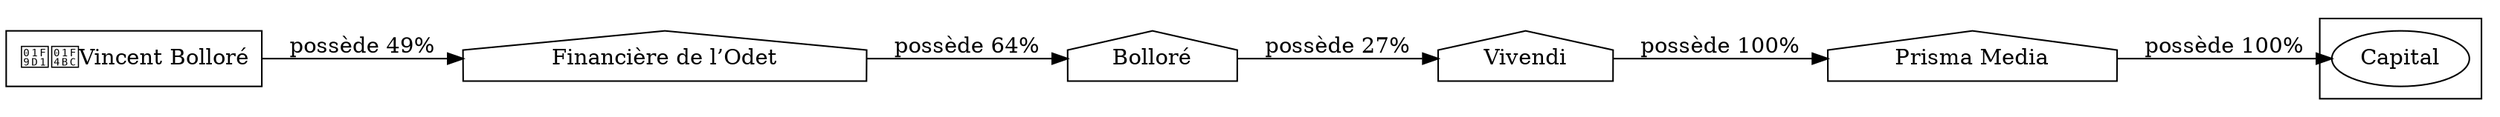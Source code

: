 digraph {
  rankdir=LR;
  subgraph roots {
    
      "vincent-bollore-77"[label="🧑‍💼Vincent Bolloré" shape=box]
    
  }

  
    "prisma-media-106"[label="Prisma Media" shape=house]
  
    "vivendi-81"[label="Vivendi" shape=house]
  
    "bollore-79"[label="Bolloré" shape=house]
  
    "financiere-de-l-odet-78"[label="Financière de l’Odet" shape=house]
  

  subgraph clusterLeaves {
    
      "capital-107"[label="Capital"]
    
  }

  
    "prisma-media-106" -> "capital-107" [
      label="possède 100%"
    ]
  
    "vivendi-81" -> "prisma-media-106" [
      label="possède 100%"
    ]
  
    "bollore-79" -> "vivendi-81" [
      label="possède 27%"
    ]
  
    "financiere-de-l-odet-78" -> "bollore-79" [
      label="possède 64%"
    ]
  
    "vincent-bollore-77" -> "financiere-de-l-odet-78" [
      label="possède 49%"
    ]
  
}
